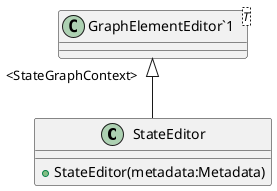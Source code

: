 @startuml
class StateEditor {
    + StateEditor(metadata:Metadata)
}
class "GraphElementEditor`1"<T> {
}
"GraphElementEditor`1" "<StateGraphContext>" <|-- StateEditor
@enduml
